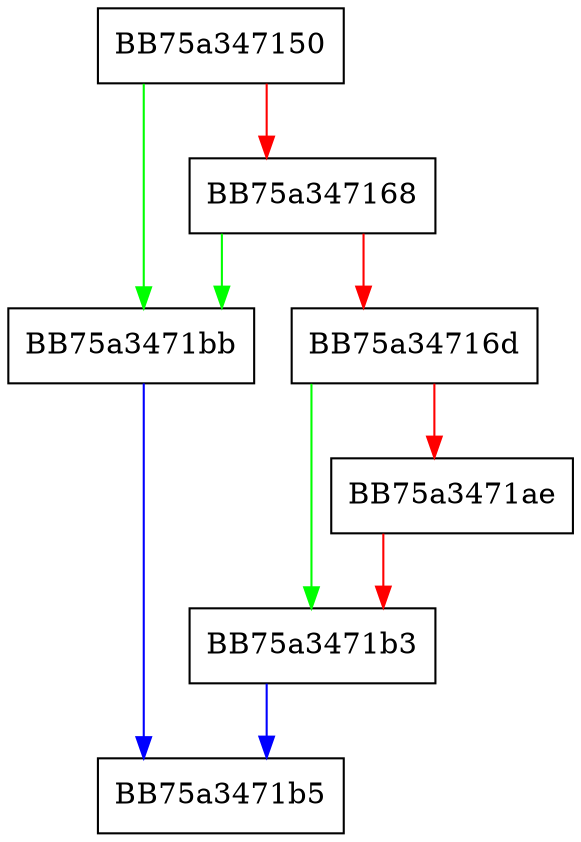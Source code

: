 digraph CommitSharedSection {
  node [shape="box"];
  graph [splines=ortho];
  BB75a347150 -> BB75a3471bb [color="green"];
  BB75a347150 -> BB75a347168 [color="red"];
  BB75a347168 -> BB75a3471bb [color="green"];
  BB75a347168 -> BB75a34716d [color="red"];
  BB75a34716d -> BB75a3471b3 [color="green"];
  BB75a34716d -> BB75a3471ae [color="red"];
  BB75a3471ae -> BB75a3471b3 [color="red"];
  BB75a3471b3 -> BB75a3471b5 [color="blue"];
  BB75a3471bb -> BB75a3471b5 [color="blue"];
}